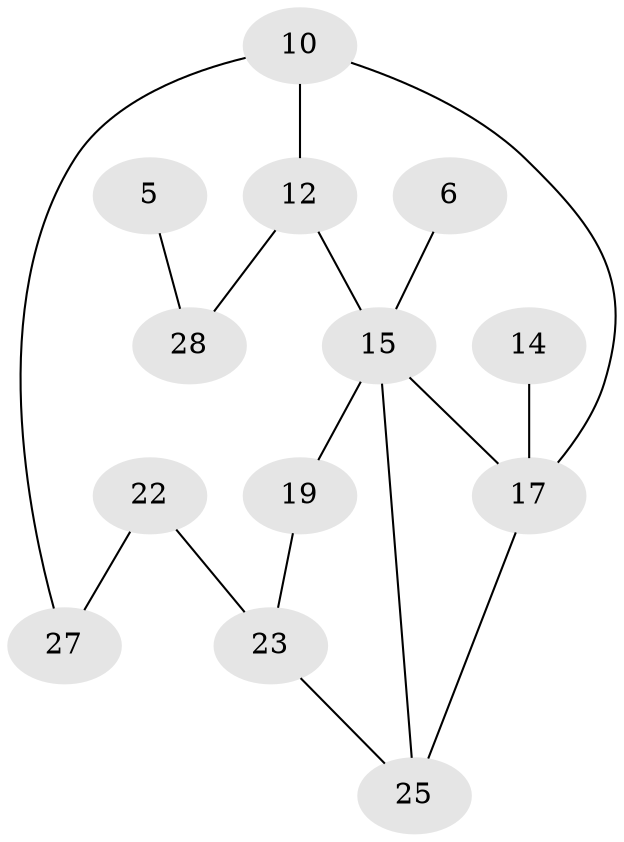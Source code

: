 // original degree distribution, {0: 0.19642857142857142, 1: 0.30357142857142855, 2: 0.2857142857142857, 4: 0.08928571428571429, 3: 0.10714285714285714, 5: 0.017857142857142856}
// Generated by graph-tools (version 1.1) at 2025/00/03/09/25 03:00:41]
// undirected, 13 vertices, 16 edges
graph export_dot {
graph [start="1"]
  node [color=gray90,style=filled];
  5;
  6;
  10;
  12;
  14;
  15;
  17;
  19;
  22;
  23;
  25;
  27;
  28;
  5 -- 28 [weight=1.0];
  6 -- 15 [weight=2.0];
  10 -- 12 [weight=1.0];
  10 -- 17 [weight=1.0];
  10 -- 27 [weight=1.0];
  12 -- 15 [weight=1.0];
  12 -- 28 [weight=1.0];
  14 -- 17 [weight=1.0];
  15 -- 17 [weight=1.0];
  15 -- 19 [weight=1.0];
  15 -- 25 [weight=1.0];
  17 -- 25 [weight=1.0];
  19 -- 23 [weight=1.0];
  22 -- 23 [weight=2.0];
  22 -- 27 [weight=1.0];
  23 -- 25 [weight=1.0];
}
